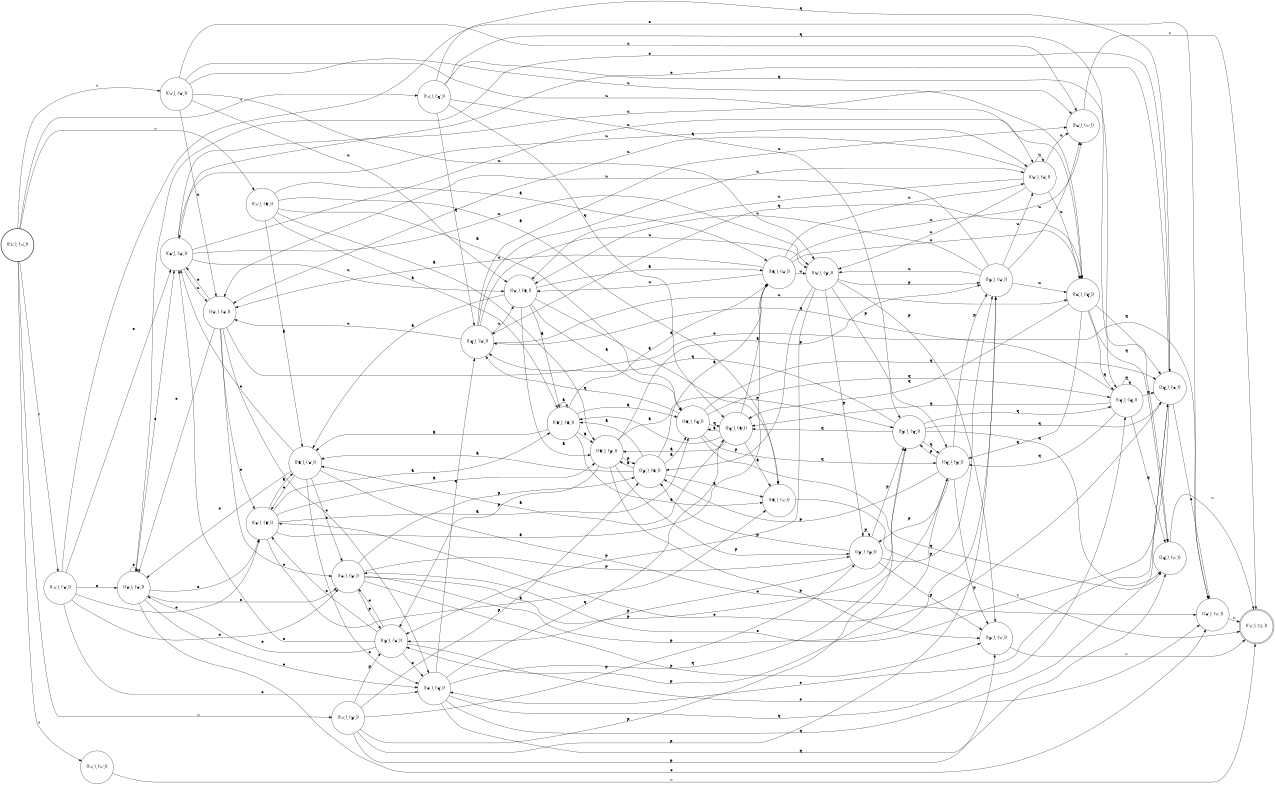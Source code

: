 digraph FST {
rankdir = LR;
size = "8.5,11";
center = 1;
orientation = Portrait;
ranksep = "0.4";
nodesep = "0.25";
0 [label = "(('λ',), ('⋊',))", shape = circle, style = bold, fontsize = 14]
	0 -> 1 [label = "⋊", fontsize = 14];
	0 -> 2 [label = "⋊", fontsize = 14];
	0 -> 3 [label = "⋊", fontsize = 14];
	0 -> 4 [label = "⋊", fontsize = 14];
	0 -> 5 [label = "⋊", fontsize = 14];
	0 -> 6 [label = "⋊", fontsize = 14];
1 [label = "(('⋊',), ('o',))", shape = circle, style = solid, fontsize = 14]
	1 -> 26 [label = "o", fontsize = 14];
	1 -> 27 [label = "o", fontsize = 14];
	1 -> 28 [label = "o", fontsize = 14];
	1 -> 29 [label = "o", fontsize = 14];
	1 -> 30 [label = "o", fontsize = 14];
	1 -> 31 [label = "o", fontsize = 14];
2 [label = "(('⋊',), ('q',))", shape = circle, style = solid, fontsize = 14]
	2 -> 32 [label = "q", fontsize = 14];
	2 -> 33 [label = "q", fontsize = 14];
	2 -> 34 [label = "q", fontsize = 14];
	2 -> 35 [label = "q", fontsize = 14];
	2 -> 36 [label = "q", fontsize = 14];
	2 -> 37 [label = "q", fontsize = 14];
3 [label = "(('⋊',), ('a',))", shape = circle, style = solid, fontsize = 14]
	3 -> 14 [label = "a", fontsize = 14];
	3 -> 15 [label = "a", fontsize = 14];
	3 -> 16 [label = "a", fontsize = 14];
	3 -> 17 [label = "a", fontsize = 14];
	3 -> 18 [label = "a", fontsize = 14];
	3 -> 19 [label = "a", fontsize = 14];
4 [label = "(('⋊',), ('⋉',))", shape = circle, style = solid, fontsize = 14]
	4 -> 7 [label = "⋉", fontsize = 14];
5 [label = "(('⋊',), ('u',))", shape = circle, style = solid, fontsize = 14]
	5 -> 20 [label = "u", fontsize = 14];
	5 -> 21 [label = "u", fontsize = 14];
	5 -> 22 [label = "u", fontsize = 14];
	5 -> 23 [label = "u", fontsize = 14];
	5 -> 24 [label = "u", fontsize = 14];
	5 -> 25 [label = "u", fontsize = 14];
6 [label = "(('⋊',), ('p',))", shape = circle, style = solid, fontsize = 14]
	6 -> 8 [label = "p", fontsize = 14];
	6 -> 9 [label = "p", fontsize = 14];
	6 -> 10 [label = "p", fontsize = 14];
	6 -> 11 [label = "p", fontsize = 14];
	6 -> 12 [label = "p", fontsize = 14];
	6 -> 13 [label = "p", fontsize = 14];
7 [label = "(('⋉',), ('λ',))", shape = doublecircle, style = solid, fontsize = 14]
8 [label = "(('p',), ('⋉',))", shape = circle, style = solid, fontsize = 14]
	8 -> 7 [label = "⋉", fontsize = 14];
9 [label = "(('p',), ('o',))", shape = circle, style = solid, fontsize = 14]
	9 -> 26 [label = "o", fontsize = 14];
	9 -> 27 [label = "o", fontsize = 14];
	9 -> 28 [label = "o", fontsize = 14];
	9 -> 29 [label = "o", fontsize = 14];
	9 -> 30 [label = "o", fontsize = 14];
	9 -> 31 [label = "o", fontsize = 14];
10 [label = "(('p',), ('u',))", shape = circle, style = solid, fontsize = 14]
	10 -> 20 [label = "u", fontsize = 14];
	10 -> 21 [label = "u", fontsize = 14];
	10 -> 22 [label = "u", fontsize = 14];
	10 -> 23 [label = "u", fontsize = 14];
	10 -> 24 [label = "u", fontsize = 14];
	10 -> 25 [label = "u", fontsize = 14];
11 [label = "(('p',), ('q',))", shape = circle, style = solid, fontsize = 14]
	11 -> 32 [label = "q", fontsize = 14];
	11 -> 33 [label = "q", fontsize = 14];
	11 -> 34 [label = "q", fontsize = 14];
	11 -> 35 [label = "q", fontsize = 14];
	11 -> 36 [label = "q", fontsize = 14];
	11 -> 37 [label = "q", fontsize = 14];
12 [label = "(('p',), ('p',))", shape = circle, style = solid, fontsize = 14]
	12 -> 8 [label = "p", fontsize = 14];
	12 -> 9 [label = "p", fontsize = 14];
	12 -> 10 [label = "p", fontsize = 14];
	12 -> 11 [label = "p", fontsize = 14];
	12 -> 12 [label = "p", fontsize = 14];
	12 -> 13 [label = "p", fontsize = 14];
13 [label = "(('p',), ('a',))", shape = circle, style = solid, fontsize = 14]
	13 -> 14 [label = "a", fontsize = 14];
	13 -> 15 [label = "a", fontsize = 14];
	13 -> 16 [label = "a", fontsize = 14];
	13 -> 17 [label = "a", fontsize = 14];
	13 -> 18 [label = "a", fontsize = 14];
	13 -> 19 [label = "a", fontsize = 14];
14 [label = "(('a',), ('⋉',))", shape = circle, style = solid, fontsize = 14]
	14 -> 7 [label = "⋉", fontsize = 14];
15 [label = "(('a',), ('o',))", shape = circle, style = solid, fontsize = 14]
	15 -> 26 [label = "o", fontsize = 14];
	15 -> 27 [label = "o", fontsize = 14];
	15 -> 28 [label = "o", fontsize = 14];
	15 -> 29 [label = "o", fontsize = 14];
	15 -> 30 [label = "o", fontsize = 14];
	15 -> 31 [label = "o", fontsize = 14];
16 [label = "(('a',), ('u',))", shape = circle, style = solid, fontsize = 14]
	16 -> 20 [label = "u", fontsize = 14];
	16 -> 21 [label = "u", fontsize = 14];
	16 -> 22 [label = "u", fontsize = 14];
	16 -> 23 [label = "u", fontsize = 14];
	16 -> 24 [label = "u", fontsize = 14];
	16 -> 25 [label = "u", fontsize = 14];
17 [label = "(('a',), ('q',))", shape = circle, style = solid, fontsize = 14]
	17 -> 32 [label = "q", fontsize = 14];
	17 -> 33 [label = "q", fontsize = 14];
	17 -> 34 [label = "q", fontsize = 14];
	17 -> 35 [label = "q", fontsize = 14];
	17 -> 36 [label = "q", fontsize = 14];
	17 -> 37 [label = "q", fontsize = 14];
18 [label = "(('a',), ('p',))", shape = circle, style = solid, fontsize = 14]
	18 -> 8 [label = "p", fontsize = 14];
	18 -> 9 [label = "p", fontsize = 14];
	18 -> 10 [label = "p", fontsize = 14];
	18 -> 11 [label = "p", fontsize = 14];
	18 -> 12 [label = "p", fontsize = 14];
	18 -> 13 [label = "p", fontsize = 14];
19 [label = "(('a',), ('a',))", shape = circle, style = solid, fontsize = 14]
	19 -> 14 [label = "a", fontsize = 14];
	19 -> 15 [label = "a", fontsize = 14];
	19 -> 16 [label = "a", fontsize = 14];
	19 -> 17 [label = "a", fontsize = 14];
	19 -> 18 [label = "a", fontsize = 14];
	19 -> 19 [label = "a", fontsize = 14];
20 [label = "(('u',), ('⋉',))", shape = circle, style = solid, fontsize = 14]
	20 -> 7 [label = "⋉", fontsize = 14];
21 [label = "(('u',), ('o',))", shape = circle, style = solid, fontsize = 14]
	21 -> 26 [label = "o", fontsize = 14];
	21 -> 27 [label = "o", fontsize = 14];
	21 -> 28 [label = "o", fontsize = 14];
	21 -> 29 [label = "o", fontsize = 14];
	21 -> 30 [label = "o", fontsize = 14];
	21 -> 31 [label = "o", fontsize = 14];
22 [label = "(('u',), ('u',))", shape = circle, style = solid, fontsize = 14]
	22 -> 20 [label = "u", fontsize = 14];
	22 -> 21 [label = "u", fontsize = 14];
	22 -> 22 [label = "u", fontsize = 14];
	22 -> 23 [label = "u", fontsize = 14];
	22 -> 24 [label = "u", fontsize = 14];
	22 -> 25 [label = "u", fontsize = 14];
23 [label = "(('u',), ('q',))", shape = circle, style = solid, fontsize = 14]
	23 -> 32 [label = "q", fontsize = 14];
	23 -> 33 [label = "q", fontsize = 14];
	23 -> 34 [label = "q", fontsize = 14];
	23 -> 35 [label = "q", fontsize = 14];
	23 -> 36 [label = "q", fontsize = 14];
	23 -> 37 [label = "q", fontsize = 14];
24 [label = "(('u',), ('p',))", shape = circle, style = solid, fontsize = 14]
	24 -> 8 [label = "p", fontsize = 14];
	24 -> 9 [label = "p", fontsize = 14];
	24 -> 10 [label = "p", fontsize = 14];
	24 -> 11 [label = "p", fontsize = 14];
	24 -> 12 [label = "p", fontsize = 14];
	24 -> 13 [label = "p", fontsize = 14];
25 [label = "(('u',), ('a',))", shape = circle, style = solid, fontsize = 14]
	25 -> 14 [label = "a", fontsize = 14];
	25 -> 15 [label = "a", fontsize = 14];
	25 -> 16 [label = "a", fontsize = 14];
	25 -> 17 [label = "a", fontsize = 14];
	25 -> 18 [label = "a", fontsize = 14];
	25 -> 19 [label = "a", fontsize = 14];
26 [label = "(('o',), ('⋉',))", shape = circle, style = solid, fontsize = 14]
	26 -> 7 [label = "⋉", fontsize = 14];
27 [label = "(('o',), ('o',))", shape = circle, style = solid, fontsize = 14]
	27 -> 26 [label = "o", fontsize = 14];
	27 -> 27 [label = "o", fontsize = 14];
	27 -> 28 [label = "o", fontsize = 14];
	27 -> 29 [label = "o", fontsize = 14];
	27 -> 30 [label = "o", fontsize = 14];
	27 -> 31 [label = "o", fontsize = 14];
28 [label = "(('o',), ('u',))", shape = circle, style = solid, fontsize = 14]
	28 -> 20 [label = "u", fontsize = 14];
	28 -> 21 [label = "u", fontsize = 14];
	28 -> 22 [label = "u", fontsize = 14];
	28 -> 23 [label = "u", fontsize = 14];
	28 -> 24 [label = "u", fontsize = 14];
	28 -> 25 [label = "u", fontsize = 14];
29 [label = "(('o',), ('q',))", shape = circle, style = solid, fontsize = 14]
	29 -> 32 [label = "q", fontsize = 14];
	29 -> 33 [label = "q", fontsize = 14];
	29 -> 34 [label = "q", fontsize = 14];
	29 -> 35 [label = "q", fontsize = 14];
	29 -> 36 [label = "q", fontsize = 14];
	29 -> 37 [label = "q", fontsize = 14];
30 [label = "(('o',), ('p',))", shape = circle, style = solid, fontsize = 14]
	30 -> 8 [label = "p", fontsize = 14];
	30 -> 9 [label = "p", fontsize = 14];
	30 -> 10 [label = "p", fontsize = 14];
	30 -> 11 [label = "p", fontsize = 14];
	30 -> 12 [label = "p", fontsize = 14];
	30 -> 13 [label = "p", fontsize = 14];
31 [label = "(('o',), ('a',))", shape = circle, style = solid, fontsize = 14]
	31 -> 14 [label = "a", fontsize = 14];
	31 -> 15 [label = "a", fontsize = 14];
	31 -> 16 [label = "a", fontsize = 14];
	31 -> 17 [label = "a", fontsize = 14];
	31 -> 18 [label = "a", fontsize = 14];
	31 -> 19 [label = "a", fontsize = 14];
32 [label = "(('q',), ('⋉',))", shape = circle, style = solid, fontsize = 14]
	32 -> 7 [label = "⋉", fontsize = 14];
33 [label = "(('q',), ('o',))", shape = circle, style = solid, fontsize = 14]
	33 -> 26 [label = "o", fontsize = 14];
	33 -> 27 [label = "o", fontsize = 14];
	33 -> 28 [label = "o", fontsize = 14];
	33 -> 29 [label = "o", fontsize = 14];
	33 -> 30 [label = "o", fontsize = 14];
	33 -> 31 [label = "o", fontsize = 14];
34 [label = "(('q',), ('u',))", shape = circle, style = solid, fontsize = 14]
	34 -> 20 [label = "u", fontsize = 14];
	34 -> 21 [label = "u", fontsize = 14];
	34 -> 22 [label = "u", fontsize = 14];
	34 -> 23 [label = "u", fontsize = 14];
	34 -> 24 [label = "u", fontsize = 14];
	34 -> 25 [label = "u", fontsize = 14];
35 [label = "(('q',), ('q',))", shape = circle, style = solid, fontsize = 14]
	35 -> 32 [label = "q", fontsize = 14];
	35 -> 33 [label = "q", fontsize = 14];
	35 -> 34 [label = "q", fontsize = 14];
	35 -> 35 [label = "q", fontsize = 14];
	35 -> 36 [label = "q", fontsize = 14];
	35 -> 37 [label = "q", fontsize = 14];
36 [label = "(('q',), ('p',))", shape = circle, style = solid, fontsize = 14]
	36 -> 8 [label = "p", fontsize = 14];
	36 -> 9 [label = "p", fontsize = 14];
	36 -> 10 [label = "p", fontsize = 14];
	36 -> 11 [label = "p", fontsize = 14];
	36 -> 12 [label = "p", fontsize = 14];
	36 -> 13 [label = "p", fontsize = 14];
37 [label = "(('q',), ('a',))", shape = circle, style = solid, fontsize = 14]
	37 -> 14 [label = "a", fontsize = 14];
	37 -> 15 [label = "a", fontsize = 14];
	37 -> 16 [label = "a", fontsize = 14];
	37 -> 17 [label = "a", fontsize = 14];
	37 -> 18 [label = "a", fontsize = 14];
	37 -> 19 [label = "a", fontsize = 14];
}
